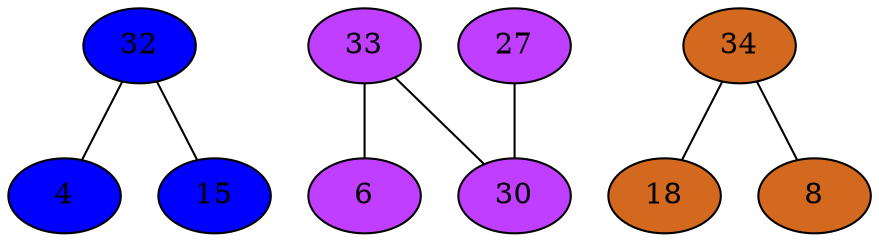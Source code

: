 strict graph {
32[label="32" style=filled fillcolor="blue1"];
32 -- 4
32 -- 15
33[label="33" style=filled fillcolor="darkorchid1"];
33 -- 6
33 -- 30
34[label="34" style=filled fillcolor="chocolate"];
34 -- 18
34 -- 8
18[label="18" style=filled fillcolor="chocolate"];
18 -- 34
4[label="4" style=filled fillcolor="blue1"];
4 -- 32
6[label="6" style=filled fillcolor="darkorchid1"];
6 -- 33
8[label="8" style=filled fillcolor="chocolate"];
8 -- 34
27[label="27" style=filled fillcolor="darkorchid1"];
27 -- 30
30[label="30" style=filled fillcolor="darkorchid1"];
30 -- 33
30 -- 27
15[label="15" style=filled fillcolor="blue1"];
15 -- 32
}